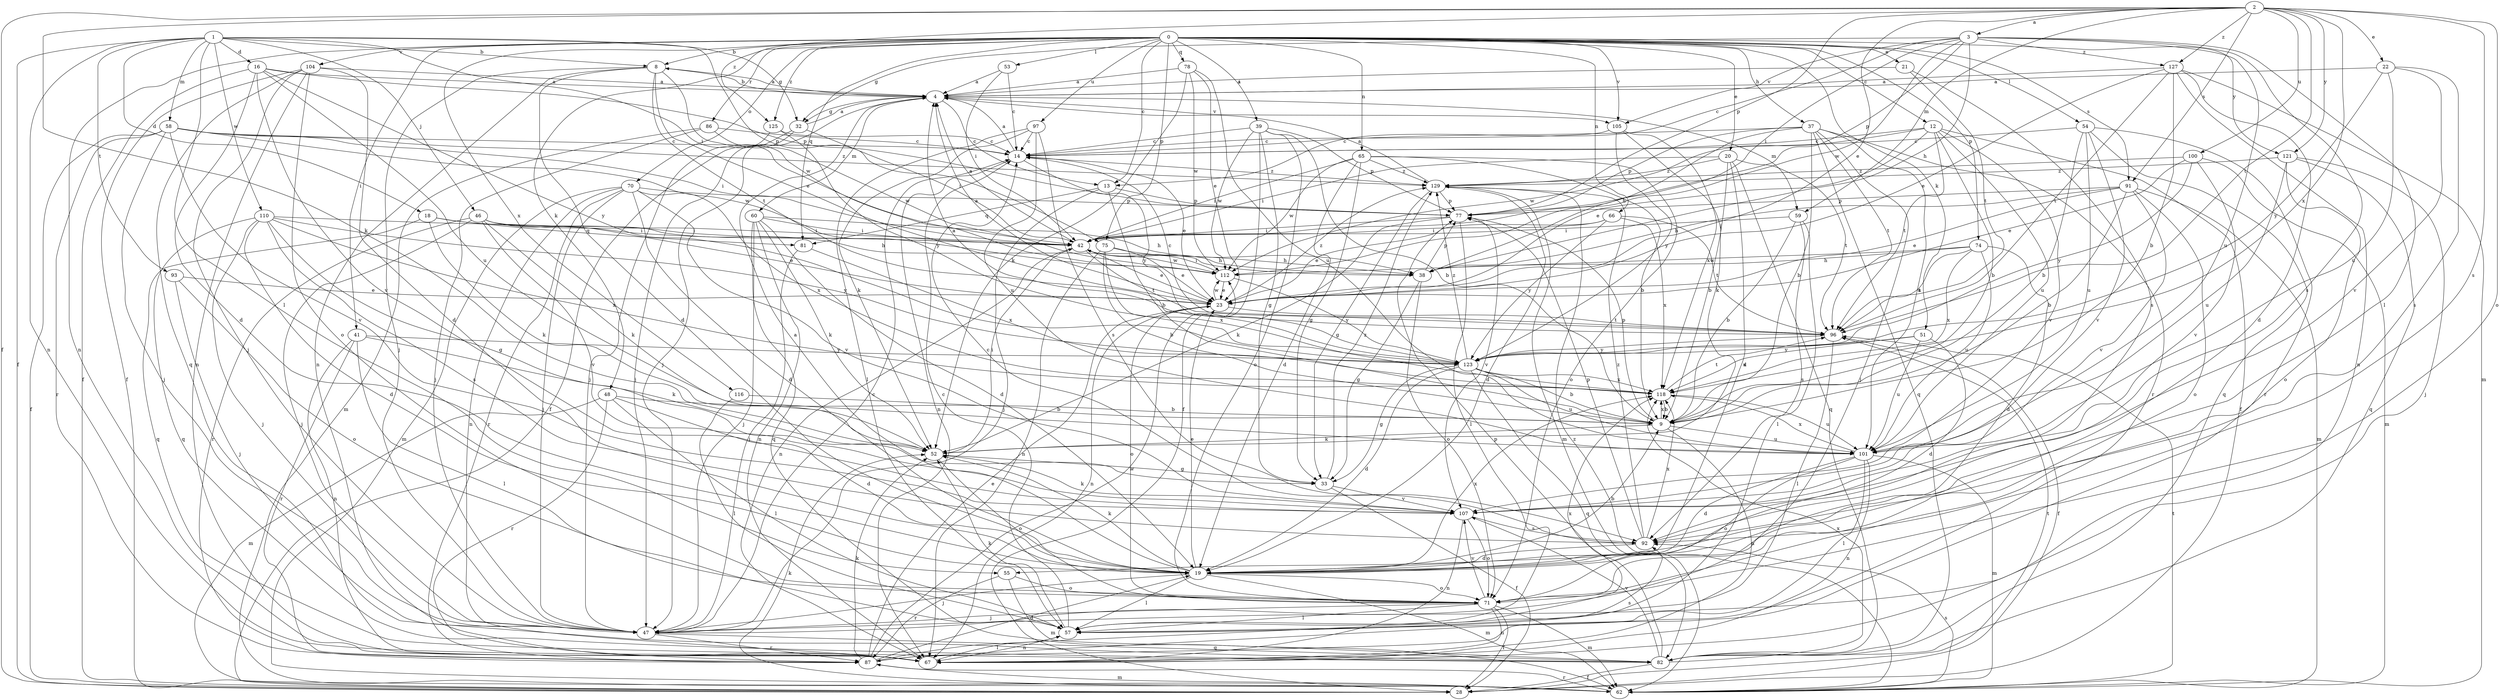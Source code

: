strict digraph  {
0;
1;
2;
3;
4;
8;
9;
12;
13;
14;
16;
18;
19;
20;
21;
22;
23;
28;
32;
33;
37;
38;
39;
41;
42;
46;
47;
48;
51;
52;
53;
54;
55;
57;
58;
59;
60;
62;
65;
66;
67;
70;
71;
74;
75;
77;
78;
81;
82;
86;
87;
91;
92;
93;
96;
97;
100;
101;
104;
105;
107;
110;
112;
116;
118;
121;
123;
125;
127;
129;
0 -> 8  [label=b];
0 -> 12  [label=c];
0 -> 13  [label=c];
0 -> 20  [label=e];
0 -> 21  [label=e];
0 -> 37  [label=h];
0 -> 39  [label=i];
0 -> 41  [label=i];
0 -> 48  [label=k];
0 -> 51  [label=k];
0 -> 53  [label=l];
0 -> 54  [label=l];
0 -> 65  [label=n];
0 -> 66  [label=n];
0 -> 67  [label=n];
0 -> 70  [label=o];
0 -> 74  [label=p];
0 -> 75  [label=p];
0 -> 78  [label=q];
0 -> 81  [label=q];
0 -> 86  [label=r];
0 -> 91  [label=s];
0 -> 97  [label=u];
0 -> 104  [label=v];
0 -> 105  [label=v];
0 -> 116  [label=x];
0 -> 121  [label=y];
0 -> 125  [label=z];
1 -> 8  [label=b];
1 -> 16  [label=d];
1 -> 18  [label=d];
1 -> 28  [label=f];
1 -> 32  [label=g];
1 -> 42  [label=i];
1 -> 46  [label=j];
1 -> 55  [label=l];
1 -> 58  [label=m];
1 -> 67  [label=n];
1 -> 75  [label=p];
1 -> 93  [label=t];
1 -> 110  [label=w];
2 -> 3  [label=a];
2 -> 22  [label=e];
2 -> 23  [label=e];
2 -> 28  [label=f];
2 -> 52  [label=k];
2 -> 59  [label=m];
2 -> 71  [label=o];
2 -> 77  [label=p];
2 -> 91  [label=s];
2 -> 92  [label=s];
2 -> 96  [label=t];
2 -> 100  [label=u];
2 -> 118  [label=x];
2 -> 121  [label=y];
2 -> 125  [label=z];
2 -> 127  [label=z];
3 -> 13  [label=c];
3 -> 32  [label=g];
3 -> 38  [label=h];
3 -> 42  [label=i];
3 -> 55  [label=l];
3 -> 77  [label=p];
3 -> 92  [label=s];
3 -> 101  [label=u];
3 -> 105  [label=v];
3 -> 112  [label=w];
3 -> 127  [label=z];
4 -> 8  [label=b];
4 -> 13  [label=c];
4 -> 32  [label=g];
4 -> 47  [label=j];
4 -> 59  [label=m];
4 -> 60  [label=m];
4 -> 105  [label=v];
8 -> 4  [label=a];
8 -> 19  [label=d];
8 -> 23  [label=e];
8 -> 47  [label=j];
8 -> 67  [label=n];
8 -> 96  [label=t];
8 -> 112  [label=w];
9 -> 52  [label=k];
9 -> 67  [label=n];
9 -> 77  [label=p];
9 -> 101  [label=u];
9 -> 118  [label=x];
12 -> 9  [label=b];
12 -> 14  [label=c];
12 -> 23  [label=e];
12 -> 28  [label=f];
12 -> 96  [label=t];
12 -> 101  [label=u];
12 -> 107  [label=v];
12 -> 112  [label=w];
13 -> 9  [label=b];
13 -> 47  [label=j];
13 -> 77  [label=p];
13 -> 81  [label=q];
14 -> 4  [label=a];
14 -> 23  [label=e];
14 -> 67  [label=n];
14 -> 123  [label=y];
14 -> 129  [label=z];
16 -> 4  [label=a];
16 -> 19  [label=d];
16 -> 28  [label=f];
16 -> 77  [label=p];
16 -> 101  [label=u];
16 -> 107  [label=v];
16 -> 123  [label=y];
18 -> 42  [label=i];
18 -> 52  [label=k];
18 -> 81  [label=q];
18 -> 82  [label=q];
19 -> 4  [label=a];
19 -> 9  [label=b];
19 -> 23  [label=e];
19 -> 47  [label=j];
19 -> 52  [label=k];
19 -> 57  [label=l];
19 -> 62  [label=m];
19 -> 71  [label=o];
19 -> 118  [label=x];
20 -> 9  [label=b];
20 -> 19  [label=d];
20 -> 42  [label=i];
20 -> 82  [label=q];
20 -> 96  [label=t];
20 -> 129  [label=z];
21 -> 4  [label=a];
21 -> 92  [label=s];
21 -> 96  [label=t];
22 -> 4  [label=a];
22 -> 92  [label=s];
22 -> 101  [label=u];
22 -> 107  [label=v];
22 -> 123  [label=y];
23 -> 4  [label=a];
23 -> 67  [label=n];
23 -> 71  [label=o];
23 -> 96  [label=t];
23 -> 112  [label=w];
23 -> 129  [label=z];
28 -> 96  [label=t];
32 -> 4  [label=a];
32 -> 28  [label=f];
32 -> 42  [label=i];
32 -> 47  [label=j];
33 -> 28  [label=f];
33 -> 107  [label=v];
33 -> 129  [label=z];
37 -> 9  [label=b];
37 -> 14  [label=c];
37 -> 38  [label=h];
37 -> 47  [label=j];
37 -> 77  [label=p];
37 -> 82  [label=q];
37 -> 87  [label=r];
37 -> 96  [label=t];
37 -> 101  [label=u];
38 -> 33  [label=g];
38 -> 71  [label=o];
38 -> 77  [label=p];
39 -> 9  [label=b];
39 -> 14  [label=c];
39 -> 28  [label=f];
39 -> 33  [label=g];
39 -> 71  [label=o];
39 -> 77  [label=p];
39 -> 112  [label=w];
41 -> 52  [label=k];
41 -> 57  [label=l];
41 -> 67  [label=n];
41 -> 87  [label=r];
41 -> 123  [label=y];
42 -> 4  [label=a];
42 -> 23  [label=e];
42 -> 38  [label=h];
42 -> 67  [label=n];
42 -> 96  [label=t];
42 -> 112  [label=w];
46 -> 23  [label=e];
46 -> 38  [label=h];
46 -> 42  [label=i];
46 -> 47  [label=j];
46 -> 52  [label=k];
46 -> 87  [label=r];
46 -> 107  [label=v];
47 -> 14  [label=c];
47 -> 82  [label=q];
47 -> 87  [label=r];
48 -> 9  [label=b];
48 -> 19  [label=d];
48 -> 57  [label=l];
48 -> 62  [label=m];
48 -> 87  [label=r];
51 -> 19  [label=d];
51 -> 101  [label=u];
51 -> 118  [label=x];
51 -> 123  [label=y];
52 -> 33  [label=g];
52 -> 42  [label=i];
52 -> 71  [label=o];
53 -> 4  [label=a];
53 -> 14  [label=c];
53 -> 42  [label=i];
54 -> 9  [label=b];
54 -> 14  [label=c];
54 -> 82  [label=q];
54 -> 87  [label=r];
54 -> 101  [label=u];
54 -> 107  [label=v];
55 -> 62  [label=m];
55 -> 71  [label=o];
55 -> 87  [label=r];
57 -> 14  [label=c];
57 -> 52  [label=k];
57 -> 67  [label=n];
57 -> 118  [label=x];
58 -> 14  [label=c];
58 -> 28  [label=f];
58 -> 42  [label=i];
58 -> 47  [label=j];
58 -> 87  [label=r];
58 -> 107  [label=v];
58 -> 112  [label=w];
58 -> 129  [label=z];
59 -> 9  [label=b];
59 -> 42  [label=i];
59 -> 57  [label=l];
59 -> 92  [label=s];
60 -> 19  [label=d];
60 -> 38  [label=h];
60 -> 42  [label=i];
60 -> 47  [label=j];
60 -> 52  [label=k];
60 -> 67  [label=n];
60 -> 82  [label=q];
62 -> 52  [label=k];
62 -> 87  [label=r];
62 -> 92  [label=s];
62 -> 96  [label=t];
62 -> 129  [label=z];
65 -> 9  [label=b];
65 -> 19  [label=d];
65 -> 33  [label=g];
65 -> 42  [label=i];
65 -> 71  [label=o];
65 -> 112  [label=w];
65 -> 129  [label=z];
66 -> 23  [label=e];
66 -> 42  [label=i];
66 -> 96  [label=t];
66 -> 118  [label=x];
66 -> 123  [label=y];
67 -> 57  [label=l];
70 -> 19  [label=d];
70 -> 47  [label=j];
70 -> 62  [label=m];
70 -> 67  [label=n];
70 -> 77  [label=p];
70 -> 87  [label=r];
70 -> 107  [label=v];
70 -> 118  [label=x];
71 -> 28  [label=f];
71 -> 47  [label=j];
71 -> 57  [label=l];
71 -> 62  [label=m];
71 -> 67  [label=n];
71 -> 107  [label=v];
74 -> 19  [label=d];
74 -> 38  [label=h];
74 -> 96  [label=t];
74 -> 101  [label=u];
74 -> 112  [label=w];
74 -> 118  [label=x];
75 -> 9  [label=b];
75 -> 23  [label=e];
75 -> 38  [label=h];
75 -> 67  [label=n];
75 -> 118  [label=x];
77 -> 42  [label=i];
77 -> 52  [label=k];
77 -> 57  [label=l];
77 -> 107  [label=v];
78 -> 4  [label=a];
78 -> 23  [label=e];
78 -> 52  [label=k];
78 -> 101  [label=u];
78 -> 112  [label=w];
81 -> 47  [label=j];
81 -> 118  [label=x];
82 -> 28  [label=f];
82 -> 77  [label=p];
82 -> 107  [label=v];
82 -> 118  [label=x];
86 -> 14  [label=c];
86 -> 47  [label=j];
86 -> 62  [label=m];
86 -> 112  [label=w];
87 -> 19  [label=d];
87 -> 23  [label=e];
87 -> 52  [label=k];
87 -> 62  [label=m];
87 -> 92  [label=s];
87 -> 112  [label=w];
91 -> 9  [label=b];
91 -> 23  [label=e];
91 -> 38  [label=h];
91 -> 62  [label=m];
91 -> 71  [label=o];
91 -> 77  [label=p];
91 -> 107  [label=v];
92 -> 14  [label=c];
92 -> 19  [label=d];
92 -> 77  [label=p];
92 -> 118  [label=x];
92 -> 129  [label=z];
93 -> 23  [label=e];
93 -> 47  [label=j];
93 -> 71  [label=o];
96 -> 14  [label=c];
96 -> 28  [label=f];
96 -> 57  [label=l];
96 -> 123  [label=y];
97 -> 14  [label=c];
97 -> 52  [label=k];
97 -> 57  [label=l];
97 -> 92  [label=s];
97 -> 101  [label=u];
100 -> 23  [label=e];
100 -> 62  [label=m];
100 -> 107  [label=v];
100 -> 123  [label=y];
100 -> 129  [label=z];
101 -> 19  [label=d];
101 -> 57  [label=l];
101 -> 62  [label=m];
101 -> 67  [label=n];
101 -> 71  [label=o];
101 -> 118  [label=x];
104 -> 4  [label=a];
104 -> 19  [label=d];
104 -> 28  [label=f];
104 -> 47  [label=j];
104 -> 67  [label=n];
104 -> 71  [label=o];
104 -> 82  [label=q];
105 -> 14  [label=c];
105 -> 52  [label=k];
105 -> 118  [label=x];
105 -> 123  [label=y];
107 -> 52  [label=k];
107 -> 67  [label=n];
107 -> 71  [label=o];
107 -> 92  [label=s];
110 -> 19  [label=d];
110 -> 33  [label=g];
110 -> 42  [label=i];
110 -> 47  [label=j];
110 -> 82  [label=q];
110 -> 92  [label=s];
110 -> 118  [label=x];
110 -> 123  [label=y];
112 -> 23  [label=e];
112 -> 42  [label=i];
112 -> 123  [label=y];
116 -> 9  [label=b];
116 -> 57  [label=l];
118 -> 9  [label=b];
118 -> 96  [label=t];
118 -> 101  [label=u];
121 -> 47  [label=j];
121 -> 71  [label=o];
121 -> 82  [label=q];
121 -> 101  [label=u];
121 -> 129  [label=z];
123 -> 4  [label=a];
123 -> 9  [label=b];
123 -> 19  [label=d];
123 -> 33  [label=g];
123 -> 82  [label=q];
123 -> 101  [label=u];
123 -> 118  [label=x];
123 -> 129  [label=z];
125 -> 14  [label=c];
125 -> 47  [label=j];
125 -> 123  [label=y];
127 -> 4  [label=a];
127 -> 9  [label=b];
127 -> 19  [label=d];
127 -> 23  [label=e];
127 -> 62  [label=m];
127 -> 67  [label=n];
127 -> 96  [label=t];
129 -> 4  [label=a];
129 -> 19  [label=d];
129 -> 33  [label=g];
129 -> 62  [label=m];
129 -> 77  [label=p];
}
